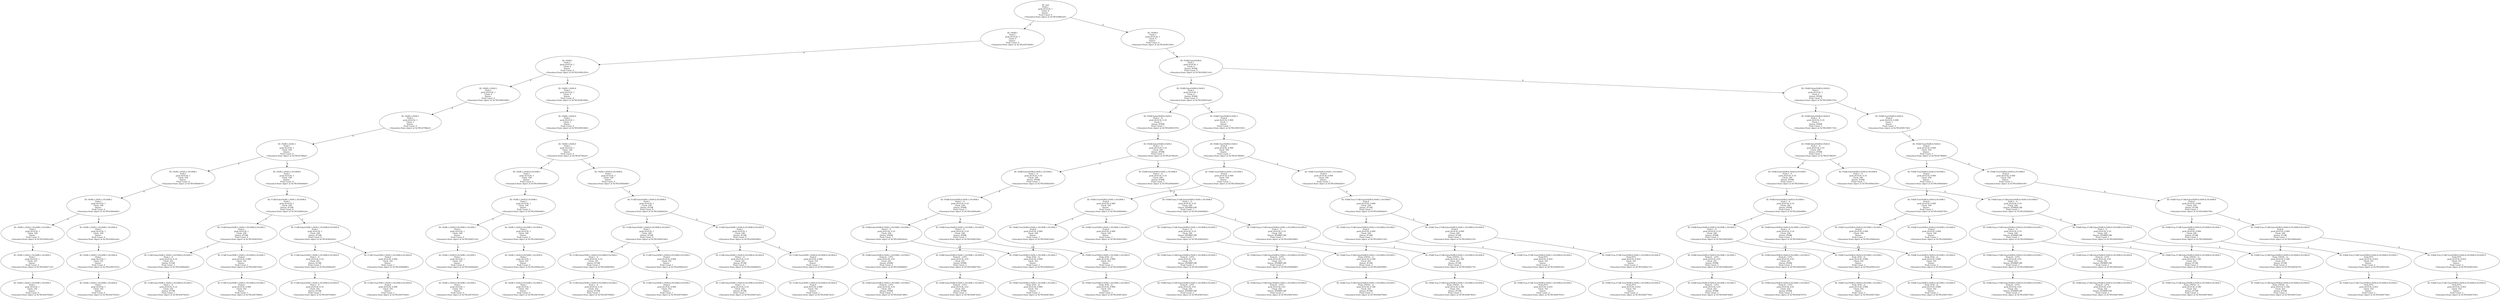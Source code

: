 digraph "./Output/./controled_frequency_S100_R100_t0_tPlus100" {
	<Simulator.State object at 0x7ff1d586fa30> [label="ID: root
Prob:1
prob (S=0.9): 1
Clock: 0
Queue: 
Push Count: 0
<Simulator.State object at 0x7ff1d586fa30>"]
	<Simulator.State object at 0x7ff1d586fa30> -> <Simulator.State object at 0x7ff1d58700d0> [label=F]
	<Simulator.State object at 0x7ff1d586fa30> -> <Simulator.State object at 0x7ff1d5901360> [label=S]
	<Simulator.State object at 0x7ff1d58700d0> [label="ID: t%0R:1
Prob:1
prob (S=0.9): 1
Clock: 0
Queue: 
Push Count: 0
<Simulator.State object at 0x7ff1d58700d0>"]
	<Simulator.State object at 0x7ff1d58700d0> -> <Simulator.State object at 0x7ff1d5901450> [label=S]
	<Simulator.State object at 0x7ff1d5901360> [label="ID: t%0R:0
Prob:1
prob (S=0.9): 1
Clock: 0
Queue: 
Push Count: 0
<Simulator.State object at 0x7ff1d5901360>"]
	<Simulator.State object at 0x7ff1d5901360> -> <Simulator.State object at 0x7ff1d59013c0> [label=S]
	<Simulator.State object at 0x7ff1d5901450> [label="ID: t%0R:1
Prob:1
prob (S=0.9): 1
Clock: 0
Queue: 
Push Count: 0
<Simulator.State object at 0x7ff1d5901450>"]
	<Simulator.State object at 0x7ff1d5901450> -> <Simulator.State object at 0x7ff1d5901600> [label=F]
	<Simulator.State object at 0x7ff1d5901450> -> <Simulator.State object at 0x7ff1d5901690> [label=S]
	<Simulator.State object at 0x7ff1d59013c0> [label="ID: F0AB:Falset%0R:0
Prob:1
prob (S=0.9): 1
Clock: 0
Queue: |F0AB
Push Count: 0
<Simulator.State object at 0x7ff1d59013c0>"]
	<Simulator.State object at 0x7ff1d59013c0> -> <Simulator.State object at 0x7ff1d59014e0> [label=F]
	<Simulator.State object at 0x7ff1d59013c0> -> <Simulator.State object at 0x7ff1d5901570> [label=S]
	<Simulator.State object at 0x7ff1d5901600> [label="ID: t%0R:1,t%0S:1
Prob:1
prob (S=0.9): 1
Clock: 0
Queue: 
Push Count: 0
<Simulator.State object at 0x7ff1d5901600>"]
	<Simulator.State object at 0x7ff1d5901600> -> <Simulator.State object at 0x7ff1d57ffbe0> [label=S]
	<Simulator.State object at 0x7ff1d5901690> [label="ID: t%0R:1,t%0S:0
Prob:1
prob (S=0.9): 1
Clock: 0
Queue: 
Push Count: 0
<Simulator.State object at 0x7ff1d5901690>"]
	<Simulator.State object at 0x7ff1d5901690> -> <Simulator.State object at 0x7ff1d5901840> [label=S]
	<Simulator.State object at 0x7ff1d59014e0> [label="ID: F0AB:Falset%0R:0,t%0S:1
Prob:1
prob (S=0.9): 1
Clock: 0
Queue: |F0AB
Push Count: 0
<Simulator.State object at 0x7ff1d59014e0>"]
	<Simulator.State object at 0x7ff1d59014e0> -> <Simulator.State object at 0x7ff1d5901870> [label=F]
	<Simulator.State object at 0x7ff1d59014e0> -> <Simulator.State object at 0x7ff1d5901930> [label=S]
	<Simulator.State object at 0x7ff1d5901570> [label="ID: F0AB:Falset%0R:0,t%0S:0
Prob:1
prob (S=0.9): 1
Clock: 0
Queue: |F0AB
Push Count: 0
<Simulator.State object at 0x7ff1d5901570>"]
	<Simulator.State object at 0x7ff1d5901570> -> <Simulator.State object at 0x7ff1d5901720> [label=F]
	<Simulator.State object at 0x7ff1d5901570> -> <Simulator.State object at 0x7ff1d59017b0> [label=S]
	<Simulator.State object at 0x7ff1d57ffbe0> [label="ID: t%0R:1,t%0S:1
Prob:1
prob (S=0.9): 1
Clock: 1
Queue: 
Push Count: 0
<Simulator.State object at 0x7ff1d57ffbe0>"]
	<Simulator.State object at 0x7ff1d57ffbe0> -> <Simulator.State object at 0x7ff1d57fffa0> [label=S]
	<Simulator.State object at 0x7ff1d5901840> [label="ID: t%0R:1,t%0S:0
Prob:1
prob (S=0.9): 1
Clock: 1
Queue: 
Push Count: 0
<Simulator.State object at 0x7ff1d5901840>"]
	<Simulator.State object at 0x7ff1d5901840> -> <Simulator.State object at 0x7ff1d57ffee0> [label=S]
	<Simulator.State object at 0x7ff1d5901870> [label="ID: F0AB:Falset%0R:0,t%0S:1
Prob:1 - S
prob (S=0.9): 0.10
Clock: 1
Queue: |F0AB
Push Count: 1
<Simulator.State object at 0x7ff1d5901870>"]
	<Simulator.State object at 0x7ff1d5901870> -> <Simulator.State object at 0x7ff1d57ffe20> [label=S]
	<Simulator.State object at 0x7ff1d5901930> [label="ID: F0AB:Truet%0R:0,t%0S:1
Prob:S
prob (S=0.9): 0.900
Clock: 1
Queue: 
Push Count: 1
<Simulator.State object at 0x7ff1d5901930>"]
	<Simulator.State object at 0x7ff1d5901930> -> <Simulator.State object at 0x7ff1d57ffd90> [label=S]
	<Simulator.State object at 0x7ff1d5901720> [label="ID: F0AB:Falset%0R:0,t%0S:0
Prob:1 - S
prob (S=0.9): 0.10
Clock: 1
Queue: |F0AB
Push Count: 1
<Simulator.State object at 0x7ff1d5901720>"]
	<Simulator.State object at 0x7ff1d5901720> -> <Simulator.State object at 0x7ff1d57ffd30> [label=S]
	<Simulator.State object at 0x7ff1d59017b0> [label="ID: F0AB:Truet%0R:0,t%0S:0
Prob:S
prob (S=0.9): 0.900
Clock: 1
Queue: 
Push Count: 1
<Simulator.State object at 0x7ff1d59017b0>"]
	<Simulator.State object at 0x7ff1d59017b0> -> <Simulator.State object at 0x7ff1d57ffd00> [label=S]
	<Simulator.State object at 0x7ff1d57fffa0> [label="ID: t%0R:1,t%0S:1
Prob:1
prob (S=0.9): 1
Clock: 100
Queue: 
Push Count: 0
<Simulator.State object at 0x7ff1d57fffa0>"]
	<Simulator.State object at 0x7ff1d57fffa0> -> <Simulator.State object at 0x7ff1d5844610> [label=F]
	<Simulator.State object at 0x7ff1d57fffa0> -> <Simulator.State object at 0x7ff1d58446d0> [label=S]
	<Simulator.State object at 0x7ff1d57ffee0> [label="ID: t%0R:1,t%0S:0
Prob:1
prob (S=0.9): 1
Clock: 100
Queue: 
Push Count: 0
<Simulator.State object at 0x7ff1d57ffee0>"]
	<Simulator.State object at 0x7ff1d57ffee0> -> <Simulator.State object at 0x7ff1d5844490> [label=F]
	<Simulator.State object at 0x7ff1d57ffee0> -> <Simulator.State object at 0x7ff1d58444f0> [label=S]
	<Simulator.State object at 0x7ff1d57ffe20> [label="ID: F0AB:Falset%0R:0,t%0S:1
Prob:1 - S
prob (S=0.9): 0.10
Clock: 100
Queue: |F0AB
Push Count: 1
<Simulator.State object at 0x7ff1d57ffe20>"]
	<Simulator.State object at 0x7ff1d57ffe20> -> <Simulator.State object at 0x7ff1d5844340> [label=F]
	<Simulator.State object at 0x7ff1d57ffe20> -> <Simulator.State object at 0x7ff1d5844400> [label=S]
	<Simulator.State object at 0x7ff1d57ffd90> [label="ID: F0AB:Truet%0R:0,t%0S:1
Prob:S
prob (S=0.9): 0.900
Clock: 100
Queue: 
Push Count: 1
<Simulator.State object at 0x7ff1d57ffd90>"]
	<Simulator.State object at 0x7ff1d57ffd90> -> <Simulator.State object at 0x7ff1d5844250> [label=F]
	<Simulator.State object at 0x7ff1d57ffd90> -> <Simulator.State object at 0x7ff1d58442b0> [label=S]
	<Simulator.State object at 0x7ff1d57ffd30> [label="ID: F0AB:Falset%0R:0,t%0S:0
Prob:1 - S
prob (S=0.9): 0.10
Clock: 100
Queue: |F0AB
Push Count: 1
<Simulator.State object at 0x7ff1d57ffd30>"]
	<Simulator.State object at 0x7ff1d57ffd30> -> <Simulator.State object at 0x7ff1d58441c0> [label=F]
	<Simulator.State object at 0x7ff1d57ffd30> -> <Simulator.State object at 0x7ff1d5844160> [label=S]
	<Simulator.State object at 0x7ff1d57ffd00> [label="ID: F0AB:Truet%0R:0,t%0S:0
Prob:S
prob (S=0.9): 0.900
Clock: 100
Queue: 
Push Count: 1
<Simulator.State object at 0x7ff1d57ffd00>"]
	<Simulator.State object at 0x7ff1d57ffd00> -> <Simulator.State object at 0x7ff1d58440d0> [label=F]
	<Simulator.State object at 0x7ff1d57ffd00> -> <Simulator.State object at 0x7ff1d5844100> [label=S]
	<Simulator.State object at 0x7ff1d5844610> [label="ID: t%0R:1,t%0S:1,t%100R:1
Prob:1
prob (S=0.9): 1
Clock: 100
Queue: 
Push Count: 0
<Simulator.State object at 0x7ff1d5844610>"]
	<Simulator.State object at 0x7ff1d5844610> -> <Simulator.State object at 0x7ff1d5844d60> [label=S]
	<Simulator.State object at 0x7ff1d58446d0> [label="ID: t%0R:1,t%0S:1,t%100R:0
Prob:1
prob (S=0.9): 1
Clock: 100
Queue: 
Push Count: 0
<Simulator.State object at 0x7ff1d58446d0>"]
	<Simulator.State object at 0x7ff1d58446d0> -> <Simulator.State object at 0x7ff1d5844ca0> [label=S]
	<Simulator.State object at 0x7ff1d5844490> [label="ID: t%0R:1,t%0S:0,t%100R:1
Prob:1
prob (S=0.9): 1
Clock: 100
Queue: 
Push Count: 0
<Simulator.State object at 0x7ff1d5844490>"]
	<Simulator.State object at 0x7ff1d5844490> -> <Simulator.State object at 0x7ff1d5844b80> [label=S]
	<Simulator.State object at 0x7ff1d58444f0> [label="ID: t%0R:1,t%0S:0,t%100R:0
Prob:1
prob (S=0.9): 1
Clock: 100
Queue: 
Push Count: 0
<Simulator.State object at 0x7ff1d58444f0>"]
	<Simulator.State object at 0x7ff1d58444f0> -> <Simulator.State object at 0x7ff1d5844b20> [label=S]
	<Simulator.State object at 0x7ff1d5844340> [label="ID: F0AB:Falset%0R:0,t%0S:1,t%100R:1
Prob:1 - S
prob (S=0.9): 0.10
Clock: 100
Queue: |F0AB
Push Count: 1
<Simulator.State object at 0x7ff1d5844340>"]
	<Simulator.State object at 0x7ff1d5844340> -> <Simulator.State object at 0x7ff1d5844a90> [label=S]
	<Simulator.State object at 0x7ff1d5844400> [label="ID: F0AB:Falset%0R:0,t%0S:1,t%100R:0
Prob:1 - S
prob (S=0.9): 0.10
Clock: 100
Queue: |F0AB
Push Count: 1
<Simulator.State object at 0x7ff1d5844400>"]
	<Simulator.State object at 0x7ff1d5844400> -> <Simulator.State object at 0x7ff1d58449d0> [label=S]
	<Simulator.State object at 0x7ff1d5844250> [label="ID: F0AB:Truet%0R:0,t%0S:1,t%100R:1
Prob:S
prob (S=0.9): 0.900
Clock: 100
Queue: 
Push Count: 1
<Simulator.State object at 0x7ff1d5844250>"]
	<Simulator.State object at 0x7ff1d5844250> -> <Simulator.State object at 0x7ff1d5844940> [label=S]
	<Simulator.State object at 0x7ff1d58442b0> [label="ID: F0AB:Truet%0R:0,t%0S:1,t%100R:0
Prob:S
prob (S=0.9): 0.900
Clock: 100
Queue: 
Push Count: 1
<Simulator.State object at 0x7ff1d58442b0>"]
	<Simulator.State object at 0x7ff1d58442b0> -> <Simulator.State object at 0x7ff1d58448e0> [label=S]
	<Simulator.State object at 0x7ff1d58441c0> [label="ID: F0AB:Falset%0R:0,t%0S:0,t%100R:1
Prob:1 - S
prob (S=0.9): 0.10
Clock: 100
Queue: |F0AB
Push Count: 1
<Simulator.State object at 0x7ff1d58441c0>"]
	<Simulator.State object at 0x7ff1d58441c0> -> <Simulator.State object at 0x7ff1d5844880> [label=S]
	<Simulator.State object at 0x7ff1d5844160> [label="ID: F0AB:Falset%0R:0,t%0S:0,t%100R:0
Prob:1 - S
prob (S=0.9): 0.10
Clock: 100
Queue: |F0AB
Push Count: 1
<Simulator.State object at 0x7ff1d5844160>"]
	<Simulator.State object at 0x7ff1d5844160> -> <Simulator.State object at 0x7ff1d5844820> [label=S]
	<Simulator.State object at 0x7ff1d58440d0> [label="ID: F0AB:Truet%0R:0,t%0S:0,t%100R:1
Prob:S
prob (S=0.9): 0.900
Clock: 100
Queue: 
Push Count: 1
<Simulator.State object at 0x7ff1d58440d0>"]
	<Simulator.State object at 0x7ff1d58440d0> -> <Simulator.State object at 0x7ff1d5844760> [label=S]
	<Simulator.State object at 0x7ff1d5844100> [label="ID: F0AB:Truet%0R:0,t%0S:0,t%100R:0
Prob:S
prob (S=0.9): 0.900
Clock: 100
Queue: 
Push Count: 1
<Simulator.State object at 0x7ff1d5844100>"]
	<Simulator.State object at 0x7ff1d5844100> -> <Simulator.State object at 0x7ff1d5844790> [label=S]
	<Simulator.State object at 0x7ff1d5844d60> [label="ID: t%0R:1,t%0S:1,t%100R:1
Prob:1
prob (S=0.9): 1
Clock: 100
Queue: 
Push Count: 0
<Simulator.State object at 0x7ff1d5844d60>"]
	<Simulator.State object at 0x7ff1d5844d60> -> <Simulator.State object at 0x7ff1d5845a50> [label=F]
	<Simulator.State object at 0x7ff1d5844d60> -> <Simulator.State object at 0x7ff1d5845ae0> [label=S]
	<Simulator.State object at 0x7ff1d5844ca0> [label="ID: F1AB:Falset%0R:1,t%0S:1,t%100R:0
Prob:1
prob (S=0.9): 1
Clock: 100
Queue: |F1AB
Push Count: 0
<Simulator.State object at 0x7ff1d5844ca0>"]
	<Simulator.State object at 0x7ff1d5844ca0> -> <Simulator.State object at 0x7ff1d5845930> [label=F]
	<Simulator.State object at 0x7ff1d5844ca0> -> <Simulator.State object at 0x7ff1d58459c0> [label=S]
	<Simulator.State object at 0x7ff1d5844b80> [label="ID: t%0R:1,t%0S:0,t%100R:1
Prob:1
prob (S=0.9): 1
Clock: 100
Queue: 
Push Count: 0
<Simulator.State object at 0x7ff1d5844b80>"]
	<Simulator.State object at 0x7ff1d5844b80> -> <Simulator.State object at 0x7ff1d58457e0> [label=F]
	<Simulator.State object at 0x7ff1d5844b80> -> <Simulator.State object at 0x7ff1d58458a0> [label=S]
	<Simulator.State object at 0x7ff1d5844b20> [label="ID: F1AB:Falset%0R:1,t%0S:0,t%100R:0
Prob:1
prob (S=0.9): 1
Clock: 100
Queue: |F1AB
Push Count: 0
<Simulator.State object at 0x7ff1d5844b20>"]
	<Simulator.State object at 0x7ff1d5844b20> -> <Simulator.State object at 0x7ff1d58455d0> [label=F]
	<Simulator.State object at 0x7ff1d5844b20> -> <Simulator.State object at 0x7ff1d5845690> [label=S]
	<Simulator.State object at 0x7ff1d5844a90> [label="ID: F0AB:Falset%0R:0,t%0S:1,t%100R:1
Prob:1 - S
prob (S=0.9): 0.10
Clock: 100
Queue: |F0AB
Push Count: 1
<Simulator.State object at 0x7ff1d5844a90>"]
	<Simulator.State object at 0x7ff1d5844a90> -> <Simulator.State object at 0x7ff1d58454e0> [label=F]
	<Simulator.State object at 0x7ff1d5844a90> -> <Simulator.State object at 0x7ff1d5845540> [label=S]
	<Simulator.State object at 0x7ff1d58449d0> [label="ID: F0AB:False,F1AB:Falset%0R:0,t%0S:1,t%100R:0
Prob:1 - S
prob (S=0.9): 0.10
Clock: 100
Queue: |F0AB|F1AB
Push Count: 1
<Simulator.State object at 0x7ff1d58449d0>"]
	<Simulator.State object at 0x7ff1d58449d0> -> <Simulator.State object at 0x7ff1d5845420> [label=F]
	<Simulator.State object at 0x7ff1d58449d0> -> <Simulator.State object at 0x7ff1d5845480> [label=S]
	<Simulator.State object at 0x7ff1d5844940> [label="ID: F0AB:Truet%0R:0,t%0S:1,t%100R:1
Prob:S
prob (S=0.9): 0.900
Clock: 100
Queue: 
Push Count: 1
<Simulator.State object at 0x7ff1d5844940>"]
	<Simulator.State object at 0x7ff1d5844940> -> <Simulator.State object at 0x7ff1d58452d0> [label=F]
	<Simulator.State object at 0x7ff1d5844940> -> <Simulator.State object at 0x7ff1d5845390> [label=S]
	<Simulator.State object at 0x7ff1d58448e0> [label="ID: F0AB:True,F1AB:Falset%0R:0,t%0S:1,t%100R:0
Prob:S
prob (S=0.9): 0.900
Clock: 100
Queue: |F1AB
Push Count: 1
<Simulator.State object at 0x7ff1d58448e0>"]
	<Simulator.State object at 0x7ff1d58448e0> -> <Simulator.State object at 0x7ff1d5845150> [label=F]
	<Simulator.State object at 0x7ff1d58448e0> -> <Simulator.State object at 0x7ff1d5845210> [label=S]
	<Simulator.State object at 0x7ff1d5844880> [label="ID: F0AB:Falset%0R:0,t%0S:0,t%100R:1
Prob:1 - S
prob (S=0.9): 0.10
Clock: 100
Queue: |F0AB
Push Count: 1
<Simulator.State object at 0x7ff1d5844880>"]
	<Simulator.State object at 0x7ff1d5844880> -> <Simulator.State object at 0x7ff1d5845060> [label=F]
	<Simulator.State object at 0x7ff1d5844880> -> <Simulator.State object at 0x7ff1d58450c0> [label=S]
	<Simulator.State object at 0x7ff1d5844820> [label="ID: F0AB:False,F1AB:Falset%0R:0,t%0S:0,t%100R:0
Prob:1 - S
prob (S=0.9): 0.10
Clock: 100
Queue: |F0AB|F1AB
Push Count: 1
<Simulator.State object at 0x7ff1d5844820>"]
	<Simulator.State object at 0x7ff1d5844820> -> <Simulator.State object at 0x7ff1d5844fa0> [label=F]
	<Simulator.State object at 0x7ff1d5844820> -> <Simulator.State object at 0x7ff1d5845000> [label=S]
	<Simulator.State object at 0x7ff1d5844760> [label="ID: F0AB:Truet%0R:0,t%0S:0,t%100R:1
Prob:S
prob (S=0.9): 0.900
Clock: 100
Queue: 
Push Count: 1
<Simulator.State object at 0x7ff1d5844760>"]
	<Simulator.State object at 0x7ff1d5844760> -> <Simulator.State object at 0x7ff1d5844ee0> [label=F]
	<Simulator.State object at 0x7ff1d5844760> -> <Simulator.State object at 0x7ff1d5844f40> [label=S]
	<Simulator.State object at 0x7ff1d5844790> [label="ID: F0AB:True,F1AB:Falset%0R:0,t%0S:0,t%100R:0
Prob:S
prob (S=0.9): 0.900
Clock: 100
Queue: |F1AB
Push Count: 1
<Simulator.State object at 0x7ff1d5844790>"]
	<Simulator.State object at 0x7ff1d5844790> -> <Simulator.State object at 0x7ff1d5844df0> [label=F]
	<Simulator.State object at 0x7ff1d5844790> -> <Simulator.State object at 0x7ff1d5844e80> [label=S]
	<Simulator.State object at 0x7ff1d5845a50> [label="ID: t%0R:1,t%0S:1,t%100R:1,t%100S:1
Prob:1
prob (S=0.9): 1
Clock: 100
Queue: 
Push Count: 0
<Simulator.State object at 0x7ff1d5845a50>"]
	<Simulator.State object at 0x7ff1d5845a50> -> <Simulator.State object at 0x7ff1d58471c0> [label=S]
	<Simulator.State object at 0x7ff1d5845ae0> [label="ID: t%0R:1,t%0S:1,t%100R:1,t%100S:0
Prob:1
prob (S=0.9): 1
Clock: 100
Queue: 
Push Count: 0
<Simulator.State object at 0x7ff1d5845ae0>"]
	<Simulator.State object at 0x7ff1d5845ae0> -> <Simulator.State object at 0x7ff1d5847010> [label=S]
	<Simulator.State object at 0x7ff1d5845930> [label="ID: F1AB:Falset%0R:1,t%0S:1,t%100R:0,t%100S:1
Prob:1
prob (S=0.9): 1
Clock: 100
Queue: |F1AB
Push Count: 0
<Simulator.State object at 0x7ff1d5845930>"]
	<Simulator.State object at 0x7ff1d5845930> -> <Simulator.State object at 0x7ff1d5846dd0> [label=F]
	<Simulator.State object at 0x7ff1d5845930> -> <Simulator.State object at 0x7ff1d58470a0> [label=S]
	<Simulator.State object at 0x7ff1d58459c0> [label="ID: F1AB:Falset%0R:1,t%0S:1,t%100R:0,t%100S:0
Prob:1
prob (S=0.9): 1
Clock: 100
Queue: |F1AB
Push Count: 0
<Simulator.State object at 0x7ff1d58459c0>"]
	<Simulator.State object at 0x7ff1d58459c0> -> <Simulator.State object at 0x7ff1d5846ef0> [label=F]
	<Simulator.State object at 0x7ff1d58459c0> -> <Simulator.State object at 0x7ff1d5846f80> [label=S]
	<Simulator.State object at 0x7ff1d58457e0> [label="ID: t%0R:1,t%0S:0,t%100R:1,t%100S:1
Prob:1
prob (S=0.9): 1
Clock: 100
Queue: 
Push Count: 0
<Simulator.State object at 0x7ff1d58457e0>"]
	<Simulator.State object at 0x7ff1d58457e0> -> <Simulator.State object at 0x7ff1d5846e60> [label=S]
	<Simulator.State object at 0x7ff1d58458a0> [label="ID: t%0R:1,t%0S:0,t%100R:1,t%100S:0
Prob:1
prob (S=0.9): 1
Clock: 100
Queue: 
Push Count: 0
<Simulator.State object at 0x7ff1d58458a0>"]
	<Simulator.State object at 0x7ff1d58458a0> -> <Simulator.State object at 0x7ff1d5846c20> [label=S]
	<Simulator.State object at 0x7ff1d58455d0> [label="ID: F1AB:Falset%0R:1,t%0S:0,t%100R:0,t%100S:1
Prob:1
prob (S=0.9): 1
Clock: 100
Queue: |F1AB
Push Count: 0
<Simulator.State object at 0x7ff1d58455d0>"]
	<Simulator.State object at 0x7ff1d58455d0> -> <Simulator.State object at 0x7ff1d5846590> [label=F]
	<Simulator.State object at 0x7ff1d58455d0> -> <Simulator.State object at 0x7ff1d5846d10> [label=S]
	<Simulator.State object at 0x7ff1d5845690> [label="ID: F1AB:Falset%0R:1,t%0S:0,t%100R:0,t%100S:0
Prob:1
prob (S=0.9): 1
Clock: 100
Queue: |F1AB
Push Count: 0
<Simulator.State object at 0x7ff1d5845690>"]
	<Simulator.State object at 0x7ff1d5845690> -> <Simulator.State object at 0x7ff1d5846920> [label=F]
	<Simulator.State object at 0x7ff1d5845690> -> <Simulator.State object at 0x7ff1d58466e0> [label=S]
	<Simulator.State object at 0x7ff1d58454e0> [label="ID: F0AB:Falset%0R:0,t%0S:1,t%100R:1,t%100S:1
Prob:1 - S
prob (S=0.9): 0.10
Clock: 100
Queue: |F0AB
Push Count: 1
<Simulator.State object at 0x7ff1d58454e0>"]
	<Simulator.State object at 0x7ff1d58454e0> -> <Simulator.State object at 0x7ff1d5846800> [label=F]
	<Simulator.State object at 0x7ff1d58454e0> -> <Simulator.State object at 0x7ff1d5846620> [label=S]
	<Simulator.State object at 0x7ff1d5845540> [label="ID: F0AB:Falset%0R:0,t%0S:1,t%100R:1,t%100S:0
Prob:1 - S
prob (S=0.9): 0.10
Clock: 100
Queue: |F0AB
Push Count: 1
<Simulator.State object at 0x7ff1d5845540>"]
	<Simulator.State object at 0x7ff1d5845540> -> <Simulator.State object at 0x7ff1d5846740> [label=F]
	<Simulator.State object at 0x7ff1d5845540> -> <Simulator.State object at 0x7ff1d5846440> [label=S]
	<Simulator.State object at 0x7ff1d5845420> [label="ID: F0AB:False,F1AB:Falset%0R:0,t%0S:1,t%100R:0,t%100S:1
Prob:1 - S
prob (S=0.9): 0.10
Clock: 100
Queue: |F0AB|F1AB
Push Count: 1
<Simulator.State object at 0x7ff1d5845420>"]
	<Simulator.State object at 0x7ff1d5845420> -> <Simulator.State object at 0x7ff1d58465f0> [label=F]
	<Simulator.State object at 0x7ff1d5845420> -> <Simulator.State object at 0x7ff1d5845f90> [label=S]
	<Simulator.State object at 0x7ff1d5845480> [label="ID: F0AB:False,F1AB:Falset%0R:0,t%0S:1,t%100R:0,t%100S:0
Prob:1 - S
prob (S=0.9): 0.10
Clock: 100
Queue: |F0AB|F1AB
Push Count: 1
<Simulator.State object at 0x7ff1d5845480>"]
	<Simulator.State object at 0x7ff1d5845480> -> <Simulator.State object at 0x7ff1d5846680> [label=F]
	<Simulator.State object at 0x7ff1d5845480> -> <Simulator.State object at 0x7ff1d5846170> [label=S]
	<Simulator.State object at 0x7ff1d58452d0> [label="ID: F0AB:Truet%0R:0,t%0S:1,t%100R:1,t%100S:1
Prob:S
prob (S=0.9): 0.900
Clock: 100
Queue: 
Push Count: 1
<Simulator.State object at 0x7ff1d58452d0>"]
	<Simulator.State object at 0x7ff1d58452d0> -> <Simulator.State object at 0x7ff1d5846620> [label=S]
	<Simulator.State object at 0x7ff1d5845390> [label="ID: F0AB:Truet%0R:0,t%0S:1,t%100R:1,t%100S:0
Prob:S
prob (S=0.9): 0.900
Clock: 100
Queue: 
Push Count: 1
<Simulator.State object at 0x7ff1d5845390>"]
	<Simulator.State object at 0x7ff1d5845390> -> <Simulator.State object at 0x7ff1d5846440> [label=S]
	<Simulator.State object at 0x7ff1d5845150> [label="ID: F0AB:True,F1AB:Falset%0R:0,t%0S:1,t%100R:0,t%100S:1
Prob:S
prob (S=0.9): 0.900
Clock: 100
Queue: |F1AB
Push Count: 1
<Simulator.State object at 0x7ff1d5845150>"]
	<Simulator.State object at 0x7ff1d5845150> -> <Simulator.State object at 0x7ff1d5845f90> [label=F]
	<Simulator.State object at 0x7ff1d5845150> -> <Simulator.State object at 0x7ff1d5846530> [label=S]
	<Simulator.State object at 0x7ff1d5845210> [label="ID: F0AB:True,F1AB:Falset%0R:0,t%0S:1,t%100R:0,t%100S:0
Prob:S
prob (S=0.9): 0.900
Clock: 100
Queue: |F1AB
Push Count: 1
<Simulator.State object at 0x7ff1d5845210>"]
	<Simulator.State object at 0x7ff1d5845210> -> <Simulator.State object at 0x7ff1d5846170> [label=F]
	<Simulator.State object at 0x7ff1d5845210> -> <Simulator.State object at 0x7ff1d5845e70> [label=S]
	<Simulator.State object at 0x7ff1d5845060> [label="ID: F0AB:Falset%0R:0,t%0S:0,t%100R:1,t%100S:1
Prob:1 - S
prob (S=0.9): 0.10
Clock: 100
Queue: |F0AB
Push Count: 1
<Simulator.State object at 0x7ff1d5845060>"]
	<Simulator.State object at 0x7ff1d5845060> -> <Simulator.State object at 0x7ff1d5846200> [label=F]
	<Simulator.State object at 0x7ff1d5845060> -> <Simulator.State object at 0x7ff1d5845e10> [label=S]
	<Simulator.State object at 0x7ff1d58450c0> [label="ID: F0AB:Falset%0R:0,t%0S:0,t%100R:1,t%100S:0
Prob:1 - S
prob (S=0.9): 0.10
Clock: 100
Queue: |F0AB
Push Count: 1
<Simulator.State object at 0x7ff1d58450c0>"]
	<Simulator.State object at 0x7ff1d58450c0> -> <Simulator.State object at 0x7ff1d5845f00> [label=F]
	<Simulator.State object at 0x7ff1d58450c0> -> <Simulator.State object at 0x7ff1d5845d20> [label=S]
	<Simulator.State object at 0x7ff1d5844fa0> [label="ID: F0AB:False,F1AB:Falset%0R:0,t%0S:0,t%100R:0,t%100S:1
Prob:1 - S
prob (S=0.9): 0.10
Clock: 100
Queue: |F0AB|F1AB
Push Count: 1
<Simulator.State object at 0x7ff1d5844fa0>"]
	<Simulator.State object at 0x7ff1d5844fa0> -> <Simulator.State object at 0x7ff1d5846260> [label=F]
	<Simulator.State object at 0x7ff1d5844fa0> -> <Simulator.State object at 0x7ff1d5845c60> [label=S]
	<Simulator.State object at 0x7ff1d5845000> [label="ID: F0AB:False,F1AB:Falset%0R:0,t%0S:0,t%100R:0,t%100S:0
Prob:1 - S
prob (S=0.9): 0.10
Clock: 100
Queue: |F0AB|F1AB
Push Count: 1
<Simulator.State object at 0x7ff1d5845000>"]
	<Simulator.State object at 0x7ff1d5845000> -> <Simulator.State object at 0x7ff1d5845de0> [label=F]
	<Simulator.State object at 0x7ff1d5845000> -> <Simulator.State object at 0x7ff1d5845b70> [label=S]
	<Simulator.State object at 0x7ff1d5844ee0> [label="ID: F0AB:Truet%0R:0,t%0S:0,t%100R:1,t%100S:1
Prob:S
prob (S=0.9): 0.900
Clock: 100
Queue: 
Push Count: 1
<Simulator.State object at 0x7ff1d5844ee0>"]
	<Simulator.State object at 0x7ff1d5844ee0> -> <Simulator.State object at 0x7ff1d5845e10> [label=S]
	<Simulator.State object at 0x7ff1d5844f40> [label="ID: F0AB:Truet%0R:0,t%0S:0,t%100R:1,t%100S:0
Prob:S
prob (S=0.9): 0.900
Clock: 100
Queue: 
Push Count: 1
<Simulator.State object at 0x7ff1d5844f40>"]
	<Simulator.State object at 0x7ff1d5844f40> -> <Simulator.State object at 0x7ff1d5845d20> [label=S]
	<Simulator.State object at 0x7ff1d5844df0> [label="ID: F0AB:True,F1AB:Falset%0R:0,t%0S:0,t%100R:0,t%100S:1
Prob:S
prob (S=0.9): 0.900
Clock: 100
Queue: |F1AB
Push Count: 1
<Simulator.State object at 0x7ff1d5844df0>"]
	<Simulator.State object at 0x7ff1d5844df0> -> <Simulator.State object at 0x7ff1d5845c60> [label=F]
	<Simulator.State object at 0x7ff1d5844df0> -> <Simulator.State object at 0x7ff1d5845cf0> [label=S]
	<Simulator.State object at 0x7ff1d5844e80> [label="ID: F0AB:True,F1AB:Falset%0R:0,t%0S:0,t%100R:0,t%100S:0
Prob:S
prob (S=0.9): 0.900
Clock: 100
Queue: |F1AB
Push Count: 1
<Simulator.State object at 0x7ff1d5844e80>"]
	<Simulator.State object at 0x7ff1d5844e80> -> <Simulator.State object at 0x7ff1d5845b70> [label=F]
	<Simulator.State object at 0x7ff1d5844e80> -> <Simulator.State object at 0x7ff1d5845c00> [label=S]
	<Simulator.State object at 0x7ff1d58471c0> [label="ID: t%0R:1,t%0S:1,t%100R:1,t%100S:1
Prob:1
prob (S=0.9): 1
Clock: 101
Queue: 
Push Count: 0
<Simulator.State object at 0x7ff1d58471c0>"]
	<Simulator.State object at 0x7ff1d58471c0> -> <Simulator.State object at 0x7ff1d56705b0> [label=S]
	<Simulator.State object at 0x7ff1d5847010> [label="ID: t%0R:1,t%0S:1,t%100R:1,t%100S:0
Prob:1
prob (S=0.9): 1
Clock: 101
Queue: 
Push Count: 0
<Simulator.State object at 0x7ff1d5847010>"]
	<Simulator.State object at 0x7ff1d5847010> -> <Simulator.State object at 0x7ff1d5670520> [label=S]
	<Simulator.State object at 0x7ff1d5846dd0> [label="ID: F1AB:Falset%0R:1,t%0S:1,t%100R:0,t%100S:1
Prob:1 - S
prob (S=0.9): 0.10
Clock: 101
Queue: |F1AB
Push Count: 1
<Simulator.State object at 0x7ff1d5846dd0>"]
	<Simulator.State object at 0x7ff1d5846dd0> -> <Simulator.State object at 0x7ff1d56704c0> [label=S]
	<Simulator.State object at 0x7ff1d58470a0> [label="ID: F1AB:Truet%0R:1,t%0S:1,t%100R:0,t%100S:1
Prob:S
prob (S=0.9): 0.900
Clock: 101
Queue: 
Push Count: 1
<Simulator.State object at 0x7ff1d58470a0>"]
	<Simulator.State object at 0x7ff1d58470a0> -> <Simulator.State object at 0x7ff1d5670460> [label=S]
	<Simulator.State object at 0x7ff1d5846ef0> [label="ID: F1AB:Falset%0R:1,t%0S:1,t%100R:0,t%100S:0
Prob:1 - S
prob (S=0.9): 0.10
Clock: 101
Queue: |F1AB
Push Count: 1
<Simulator.State object at 0x7ff1d5846ef0>"]
	<Simulator.State object at 0x7ff1d5846ef0> -> <Simulator.State object at 0x7ff1d5670400> [label=S]
	<Simulator.State object at 0x7ff1d5846f80> [label="ID: F1AB:Truet%0R:1,t%0S:1,t%100R:0,t%100S:0
Prob:S
prob (S=0.9): 0.900
Clock: 101
Queue: 
Push Count: 1
<Simulator.State object at 0x7ff1d5846f80>"]
	<Simulator.State object at 0x7ff1d5846f80> -> <Simulator.State object at 0x7ff1d5670340> [label=S]
	<Simulator.State object at 0x7ff1d5846e60> [label="ID: t%0R:1,t%0S:0,t%100R:1,t%100S:1
Prob:1
prob (S=0.9): 1
Clock: 101
Queue: 
Push Count: 0
<Simulator.State object at 0x7ff1d5846e60>"]
	<Simulator.State object at 0x7ff1d5846e60> -> <Simulator.State object at 0x7ff1d5670250> [label=S]
	<Simulator.State object at 0x7ff1d5846c20> [label="ID: t%0R:1,t%0S:0,t%100R:1,t%100S:0
Prob:1
prob (S=0.9): 1
Clock: 101
Queue: 
Push Count: 0
<Simulator.State object at 0x7ff1d5846c20>"]
	<Simulator.State object at 0x7ff1d5846c20> -> <Simulator.State object at 0x7ff1d5670190> [label=S]
	<Simulator.State object at 0x7ff1d5846590> [label="ID: F1AB:Falset%0R:1,t%0S:0,t%100R:0,t%100S:1
Prob:1 - S
prob (S=0.9): 0.10
Clock: 101
Queue: |F1AB
Push Count: 1
<Simulator.State object at 0x7ff1d5846590>"]
	<Simulator.State object at 0x7ff1d5846590> -> <Simulator.State object at 0x7ff1d56700d0> [label=S]
	<Simulator.State object at 0x7ff1d5846d10> [label="ID: F1AB:Truet%0R:1,t%0S:0,t%100R:0,t%100S:1
Prob:S
prob (S=0.9): 0.900
Clock: 101
Queue: 
Push Count: 1
<Simulator.State object at 0x7ff1d5846d10>"]
	<Simulator.State object at 0x7ff1d5846d10> -> <Simulator.State object at 0x7ff1d5670040> [label=S]
	<Simulator.State object at 0x7ff1d5846920> [label="ID: F1AB:Falset%0R:1,t%0S:0,t%100R:0,t%100S:0
Prob:1 - S
prob (S=0.9): 0.10
Clock: 101
Queue: |F1AB
Push Count: 1
<Simulator.State object at 0x7ff1d5846920>"]
	<Simulator.State object at 0x7ff1d5846920> -> <Simulator.State object at 0x7ff1d5847ee0> [label=S]
	<Simulator.State object at 0x7ff1d58466e0> [label="ID: F1AB:Truet%0R:1,t%0S:0,t%100R:0,t%100S:0
Prob:S
prob (S=0.9): 0.900
Clock: 101
Queue: 
Push Count: 1
<Simulator.State object at 0x7ff1d58466e0>"]
	<Simulator.State object at 0x7ff1d58466e0> -> <Simulator.State object at 0x7ff1d5847dc0> [label=S]
	<Simulator.State object at 0x7ff1d5846800> [label="ID: F0AB:Falset%0R:0,t%0S:1,t%100R:1,t%100S:1
Prob:(S - 1)**2
prob (S=0.9): 0.01
Clock: 101
Queue: |F0AB
Push Count: 2
<Simulator.State object at 0x7ff1d5846800>"]
	<Simulator.State object at 0x7ff1d5846800> -> <Simulator.State object at 0x7ff1d5847d90> [label=S]
	<Simulator.State object at 0x7ff1d5846620> [label="ID: F0AB:Truet%0R:0,t%0S:1,t%100R:1,t%100S:1
Prob:-S*(S - 2)
prob (S=0.9): 0.990
Clock: 101
Queue: 
Push Count: 2
<Simulator.State object at 0x7ff1d5846620>"]
	<Simulator.State object at 0x7ff1d5846620> -> <Simulator.State object at 0x7ff1d5847af0> [label=S]
	<Simulator.State object at 0x7ff1d5846740> [label="ID: F0AB:Falset%0R:0,t%0S:1,t%100R:1,t%100S:0
Prob:(S - 1)**2
prob (S=0.9): 0.01
Clock: 101
Queue: |F0AB
Push Count: 2
<Simulator.State object at 0x7ff1d5846740>"]
	<Simulator.State object at 0x7ff1d5846740> -> <Simulator.State object at 0x7ff1d5847d30> [label=S]
	<Simulator.State object at 0x7ff1d5846440> [label="ID: F0AB:Truet%0R:0,t%0S:1,t%100R:1,t%100S:0
Prob:-S*(S - 2)
prob (S=0.9): 0.990
Clock: 101
Queue: 
Push Count: 2
<Simulator.State object at 0x7ff1d5846440>"]
	<Simulator.State object at 0x7ff1d5846440> -> <Simulator.State object at 0x7ff1d5847a00> [label=S]
	<Simulator.State object at 0x7ff1d58465f0> [label="ID: F0AB:False,F1AB:Falset%0R:0,t%0S:1,t%100R:0,t%100S:1
Prob:(S - 1)**2
prob (S=0.9): 0.01
Clock: 101
Queue: |F0AB|F1AB
Push Count: 2
<Simulator.State object at 0x7ff1d58465f0>"]
	<Simulator.State object at 0x7ff1d58465f0> -> <Simulator.State object at 0x7ff1d5847be0> [label=S]
	<Simulator.State object at 0x7ff1d5845f90> [label="ID: F0AB:True,F1AB:Falset%0R:0,t%0S:1,t%100R:0,t%100S:1
Prob:-2*S*(S - 1)
prob (S=0.9): 0.180
Clock: 101
Queue: |F1AB
Push Count: 2
<Simulator.State object at 0x7ff1d5845f90>"]
	<Simulator.State object at 0x7ff1d5845f90> -> <Simulator.State object at 0x7ff1d58479d0> [label=S]
	<Simulator.State object at 0x7ff1d5846680> [label="ID: F0AB:False,F1AB:Falset%0R:0,t%0S:1,t%100R:0,t%100S:0
Prob:(S - 1)**2
prob (S=0.9): 0.01
Clock: 101
Queue: |F0AB|F1AB
Push Count: 2
<Simulator.State object at 0x7ff1d5846680>"]
	<Simulator.State object at 0x7ff1d5846680> -> <Simulator.State object at 0x7ff1d5847b50> [label=S]
	<Simulator.State object at 0x7ff1d5846170> [label="ID: F0AB:True,F1AB:Falset%0R:0,t%0S:1,t%100R:0,t%100S:0
Prob:-2*S*(S - 1)
prob (S=0.9): 0.180
Clock: 101
Queue: |F1AB
Push Count: 2
<Simulator.State object at 0x7ff1d5846170>"]
	<Simulator.State object at 0x7ff1d5846170> -> <Simulator.State object at 0x7ff1d5847820> [label=S]
	<Simulator.State object at 0x7ff1d5846530> [label="ID: F0AB:True,F1AB:Truet%0R:0,t%0S:1,t%100R:0,t%100S:1
Prob:S**2
prob (S=0.9): 0.810
Clock: 101
Queue: 
Push Count: 2
<Simulator.State object at 0x7ff1d5846530>"]
	<Simulator.State object at 0x7ff1d5846530> -> <Simulator.State object at 0x7ff1d5847910> [label=S]
	<Simulator.State object at 0x7ff1d5845e70> [label="ID: F0AB:True,F1AB:Truet%0R:0,t%0S:1,t%100R:0,t%100S:0
Prob:S**2
prob (S=0.9): 0.810
Clock: 101
Queue: 
Push Count: 2
<Simulator.State object at 0x7ff1d5845e70>"]
	<Simulator.State object at 0x7ff1d5845e70> -> <Simulator.State object at 0x7ff1d5847700> [label=S]
	<Simulator.State object at 0x7ff1d5846200> [label="ID: F0AB:Falset%0R:0,t%0S:0,t%100R:1,t%100S:1
Prob:(S - 1)**2
prob (S=0.9): 0.01
Clock: 101
Queue: |F0AB
Push Count: 2
<Simulator.State object at 0x7ff1d5846200>"]
	<Simulator.State object at 0x7ff1d5846200> -> <Simulator.State object at 0x7ff1d58476d0> [label=S]
	<Simulator.State object at 0x7ff1d5845e10> [label="ID: F0AB:Truet%0R:0,t%0S:0,t%100R:1,t%100S:1
Prob:-S*(S - 2)
prob (S=0.9): 0.990
Clock: 101
Queue: 
Push Count: 2
<Simulator.State object at 0x7ff1d5845e10>"]
	<Simulator.State object at 0x7ff1d5845e10> -> <Simulator.State object at 0x7ff1d58473d0> [label=S]
	<Simulator.State object at 0x7ff1d5845f00> [label="ID: F0AB:Falset%0R:0,t%0S:0,t%100R:1,t%100S:0
Prob:(S - 1)**2
prob (S=0.9): 0.01
Clock: 101
Queue: |F0AB
Push Count: 2
<Simulator.State object at 0x7ff1d5845f00>"]
	<Simulator.State object at 0x7ff1d5845f00> -> <Simulator.State object at 0x7ff1d5847670> [label=S]
	<Simulator.State object at 0x7ff1d5845d20> [label="ID: F0AB:Truet%0R:0,t%0S:0,t%100R:1,t%100S:0
Prob:-S*(S - 2)
prob (S=0.9): 0.990
Clock: 101
Queue: 
Push Count: 2
<Simulator.State object at 0x7ff1d5845d20>"]
	<Simulator.State object at 0x7ff1d5845d20> -> <Simulator.State object at 0x7ff1d5847550> [label=S]
	<Simulator.State object at 0x7ff1d5846260> [label="ID: F0AB:False,F1AB:Falset%0R:0,t%0S:0,t%100R:0,t%100S:1
Prob:(S - 1)**2
prob (S=0.9): 0.01
Clock: 101
Queue: |F0AB|F1AB
Push Count: 2
<Simulator.State object at 0x7ff1d5846260>"]
	<Simulator.State object at 0x7ff1d5846260> -> <Simulator.State object at 0x7ff1d5847520> [label=S]
	<Simulator.State object at 0x7ff1d5845c60> [label="ID: F0AB:True,F1AB:Falset%0R:0,t%0S:0,t%100R:0,t%100S:1
Prob:-2*S*(S - 1)
prob (S=0.9): 0.180
Clock: 101
Queue: |F1AB
Push Count: 2
<Simulator.State object at 0x7ff1d5845c60>"]
	<Simulator.State object at 0x7ff1d5845c60> -> <Simulator.State object at 0x7ff1d5847400> [label=S]
	<Simulator.State object at 0x7ff1d5845de0> [label="ID: F0AB:False,F1AB:Falset%0R:0,t%0S:0,t%100R:0,t%100S:0
Prob:(S - 1)**2
prob (S=0.9): 0.01
Clock: 101
Queue: |F0AB|F1AB
Push Count: 2
<Simulator.State object at 0x7ff1d5845de0>"]
	<Simulator.State object at 0x7ff1d5845de0> -> <Simulator.State object at 0x7ff1d5847490> [label=S]
	<Simulator.State object at 0x7ff1d5845b70> [label="ID: F0AB:True,F1AB:Falset%0R:0,t%0S:0,t%100R:0,t%100S:0
Prob:-2*S*(S - 1)
prob (S=0.9): 0.180
Clock: 101
Queue: |F1AB
Push Count: 2
<Simulator.State object at 0x7ff1d5845b70>"]
	<Simulator.State object at 0x7ff1d5845b70> -> <Simulator.State object at 0x7ff1d58472e0> [label=S]
	<Simulator.State object at 0x7ff1d5845cf0> [label="ID: F0AB:True,F1AB:Truet%0R:0,t%0S:0,t%100R:0,t%100S:1
Prob:S**2
prob (S=0.9): 0.810
Clock: 101
Queue: 
Push Count: 2
<Simulator.State object at 0x7ff1d5845cf0>"]
	<Simulator.State object at 0x7ff1d5845cf0> -> <Simulator.State object at 0x7ff1d5847340> [label=S]
	<Simulator.State object at 0x7ff1d5845c00> [label="ID: F0AB:True,F1AB:Truet%0R:0,t%0S:0,t%100R:0,t%100S:0
Prob:S**2
prob (S=0.9): 0.810
Clock: 101
Queue: 
Push Count: 2
<Simulator.State object at 0x7ff1d5845c00>"]
	<Simulator.State object at 0x7ff1d5845c00> -> <Simulator.State object at 0x7ff1d5847250> [label=S]
	<Simulator.State object at 0x7ff1d56705b0> [label="ID: t%0R:1,t%0S:1,t%100R:1,t%100S:1
Prob:1
prob (S=0.9): 1
Clock: 102
Queue: 
Push Count: 0
<Simulator.State object at 0x7ff1d56705b0>"]
	<Simulator.State object at 0x7ff1d5670520> [label="ID: t%0R:1,t%0S:1,t%100R:1,t%100S:0
Prob:1
prob (S=0.9): 1
Clock: 102
Queue: 
Push Count: 0
<Simulator.State object at 0x7ff1d5670520>"]
	<Simulator.State object at 0x7ff1d56704c0> [label="ID: F1AB:Falset%0R:1,t%0S:1,t%100R:0,t%100S:1
Prob:1 - S
prob (S=0.9): 0.10
Clock: 102
Queue: |F1AB
Push Count: 1
<Simulator.State object at 0x7ff1d56704c0>"]
	<Simulator.State object at 0x7ff1d5670460> [label="ID: F1AB:Truet%0R:1,t%0S:1,t%100R:0,t%100S:1
Prob:S
prob (S=0.9): 0.900
Clock: 102
Queue: 
Push Count: 1
<Simulator.State object at 0x7ff1d5670460>"]
	<Simulator.State object at 0x7ff1d5670400> [label="ID: F1AB:Falset%0R:1,t%0S:1,t%100R:0,t%100S:0
Prob:1 - S
prob (S=0.9): 0.10
Clock: 102
Queue: |F1AB
Push Count: 1
<Simulator.State object at 0x7ff1d5670400>"]
	<Simulator.State object at 0x7ff1d5670340> [label="ID: F1AB:Truet%0R:1,t%0S:1,t%100R:0,t%100S:0
Prob:S
prob (S=0.9): 0.900
Clock: 102
Queue: 
Push Count: 1
<Simulator.State object at 0x7ff1d5670340>"]
	<Simulator.State object at 0x7ff1d5670250> [label="ID: t%0R:1,t%0S:0,t%100R:1,t%100S:1
Prob:1
prob (S=0.9): 1
Clock: 102
Queue: 
Push Count: 0
<Simulator.State object at 0x7ff1d5670250>"]
	<Simulator.State object at 0x7ff1d5670190> [label="ID: t%0R:1,t%0S:0,t%100R:1,t%100S:0
Prob:1
prob (S=0.9): 1
Clock: 102
Queue: 
Push Count: 0
<Simulator.State object at 0x7ff1d5670190>"]
	<Simulator.State object at 0x7ff1d56700d0> [label="ID: F1AB:Falset%0R:1,t%0S:0,t%100R:0,t%100S:1
Prob:1 - S
prob (S=0.9): 0.10
Clock: 102
Queue: |F1AB
Push Count: 1
<Simulator.State object at 0x7ff1d56700d0>"]
	<Simulator.State object at 0x7ff1d5670040> [label="ID: F1AB:Truet%0R:1,t%0S:0,t%100R:0,t%100S:1
Prob:S
prob (S=0.9): 0.900
Clock: 102
Queue: 
Push Count: 1
<Simulator.State object at 0x7ff1d5670040>"]
	<Simulator.State object at 0x7ff1d5847ee0> [label="ID: F1AB:Falset%0R:1,t%0S:0,t%100R:0,t%100S:0
Prob:1 - S
prob (S=0.9): 0.10
Clock: 102
Queue: |F1AB
Push Count: 1
<Simulator.State object at 0x7ff1d5847ee0>"]
	<Simulator.State object at 0x7ff1d5847dc0> [label="ID: F1AB:Truet%0R:1,t%0S:0,t%100R:0,t%100S:0
Prob:S
prob (S=0.9): 0.900
Clock: 102
Queue: 
Push Count: 1
<Simulator.State object at 0x7ff1d5847dc0>"]
	<Simulator.State object at 0x7ff1d5847d90> [label="ID: F0AB:Falset%0R:0,t%0S:1,t%100R:1,t%100S:1
Prob:(S - 1)**2
prob (S=0.9): 0.01
Clock: 102
Queue: |F0AB
Push Count: 2
<Simulator.State object at 0x7ff1d5847d90>"]
	<Simulator.State object at 0x7ff1d5847af0> [label="ID: F0AB:Truet%0R:0,t%0S:1,t%100R:1,t%100S:1
Prob:-S*(S - 2)
prob (S=0.9): 0.990
Clock: 102
Queue: 
Push Count: 2
<Simulator.State object at 0x7ff1d5847af0>"]
	<Simulator.State object at 0x7ff1d5847d30> [label="ID: F0AB:Falset%0R:0,t%0S:1,t%100R:1,t%100S:0
Prob:(S - 1)**2
prob (S=0.9): 0.01
Clock: 102
Queue: |F0AB
Push Count: 2
<Simulator.State object at 0x7ff1d5847d30>"]
	<Simulator.State object at 0x7ff1d5847a00> [label="ID: F0AB:Truet%0R:0,t%0S:1,t%100R:1,t%100S:0
Prob:-S*(S - 2)
prob (S=0.9): 0.990
Clock: 102
Queue: 
Push Count: 2
<Simulator.State object at 0x7ff1d5847a00>"]
	<Simulator.State object at 0x7ff1d5847be0> [label="ID: F0AB:False,F1AB:Falset%0R:0,t%0S:1,t%100R:0,t%100S:1
Prob:(S - 1)**2
prob (S=0.9): 0.01
Clock: 102
Queue: |F0AB|F1AB
Push Count: 2
<Simulator.State object at 0x7ff1d5847be0>"]
	<Simulator.State object at 0x7ff1d58479d0> [label="ID: F0AB:True,F1AB:Falset%0R:0,t%0S:1,t%100R:0,t%100S:1
Prob:-2*S*(S - 1)
prob (S=0.9): 0.180
Clock: 102
Queue: |F1AB
Push Count: 2
<Simulator.State object at 0x7ff1d58479d0>"]
	<Simulator.State object at 0x7ff1d5847b50> [label="ID: F0AB:False,F1AB:Falset%0R:0,t%0S:1,t%100R:0,t%100S:0
Prob:(S - 1)**2
prob (S=0.9): 0.01
Clock: 102
Queue: |F0AB|F1AB
Push Count: 2
<Simulator.State object at 0x7ff1d5847b50>"]
	<Simulator.State object at 0x7ff1d5847820> [label="ID: F0AB:True,F1AB:Falset%0R:0,t%0S:1,t%100R:0,t%100S:0
Prob:-2*S*(S - 1)
prob (S=0.9): 0.180
Clock: 102
Queue: |F1AB
Push Count: 2
<Simulator.State object at 0x7ff1d5847820>"]
	<Simulator.State object at 0x7ff1d5847910> [label="ID: F0AB:True,F1AB:Truet%0R:0,t%0S:1,t%100R:0,t%100S:1
Prob:S**2
prob (S=0.9): 0.810
Clock: 102
Queue: 
Push Count: 2
<Simulator.State object at 0x7ff1d5847910>"]
	<Simulator.State object at 0x7ff1d5847700> [label="ID: F0AB:True,F1AB:Truet%0R:0,t%0S:1,t%100R:0,t%100S:0
Prob:S**2
prob (S=0.9): 0.810
Clock: 102
Queue: 
Push Count: 2
<Simulator.State object at 0x7ff1d5847700>"]
	<Simulator.State object at 0x7ff1d58476d0> [label="ID: F0AB:Falset%0R:0,t%0S:0,t%100R:1,t%100S:1
Prob:(S - 1)**2
prob (S=0.9): 0.01
Clock: 102
Queue: |F0AB
Push Count: 2
<Simulator.State object at 0x7ff1d58476d0>"]
	<Simulator.State object at 0x7ff1d58473d0> [label="ID: F0AB:Truet%0R:0,t%0S:0,t%100R:1,t%100S:1
Prob:-S*(S - 2)
prob (S=0.9): 0.990
Clock: 102
Queue: 
Push Count: 2
<Simulator.State object at 0x7ff1d58473d0>"]
	<Simulator.State object at 0x7ff1d5847670> [label="ID: F0AB:Falset%0R:0,t%0S:0,t%100R:1,t%100S:0
Prob:(S - 1)**2
prob (S=0.9): 0.01
Clock: 102
Queue: |F0AB
Push Count: 2
<Simulator.State object at 0x7ff1d5847670>"]
	<Simulator.State object at 0x7ff1d5847550> [label="ID: F0AB:Truet%0R:0,t%0S:0,t%100R:1,t%100S:0
Prob:-S*(S - 2)
prob (S=0.9): 0.990
Clock: 102
Queue: 
Push Count: 2
<Simulator.State object at 0x7ff1d5847550>"]
	<Simulator.State object at 0x7ff1d5847520> [label="ID: F0AB:False,F1AB:Falset%0R:0,t%0S:0,t%100R:0,t%100S:1
Prob:(S - 1)**2
prob (S=0.9): 0.01
Clock: 102
Queue: |F0AB|F1AB
Push Count: 2
<Simulator.State object at 0x7ff1d5847520>"]
	<Simulator.State object at 0x7ff1d5847400> [label="ID: F0AB:True,F1AB:Falset%0R:0,t%0S:0,t%100R:0,t%100S:1
Prob:-2*S*(S - 1)
prob (S=0.9): 0.180
Clock: 102
Queue: |F1AB
Push Count: 2
<Simulator.State object at 0x7ff1d5847400>"]
	<Simulator.State object at 0x7ff1d5847490> [label="ID: F0AB:False,F1AB:Falset%0R:0,t%0S:0,t%100R:0,t%100S:0
Prob:(S - 1)**2
prob (S=0.9): 0.01
Clock: 102
Queue: |F0AB|F1AB
Push Count: 2
<Simulator.State object at 0x7ff1d5847490>"]
	<Simulator.State object at 0x7ff1d58472e0> [label="ID: F0AB:True,F1AB:Falset%0R:0,t%0S:0,t%100R:0,t%100S:0
Prob:-2*S*(S - 1)
prob (S=0.9): 0.180
Clock: 102
Queue: |F1AB
Push Count: 2
<Simulator.State object at 0x7ff1d58472e0>"]
	<Simulator.State object at 0x7ff1d5847340> [label="ID: F0AB:True,F1AB:Truet%0R:0,t%0S:0,t%100R:0,t%100S:1
Prob:S**2
prob (S=0.9): 0.810
Clock: 102
Queue: 
Push Count: 2
<Simulator.State object at 0x7ff1d5847340>"]
	<Simulator.State object at 0x7ff1d5847250> [label="ID: F0AB:True,F1AB:Truet%0R:0,t%0S:0,t%100R:0,t%100S:0
Prob:S**2
prob (S=0.9): 0.810
Clock: 102
Queue: 
Push Count: 2
<Simulator.State object at 0x7ff1d5847250>"]
}
